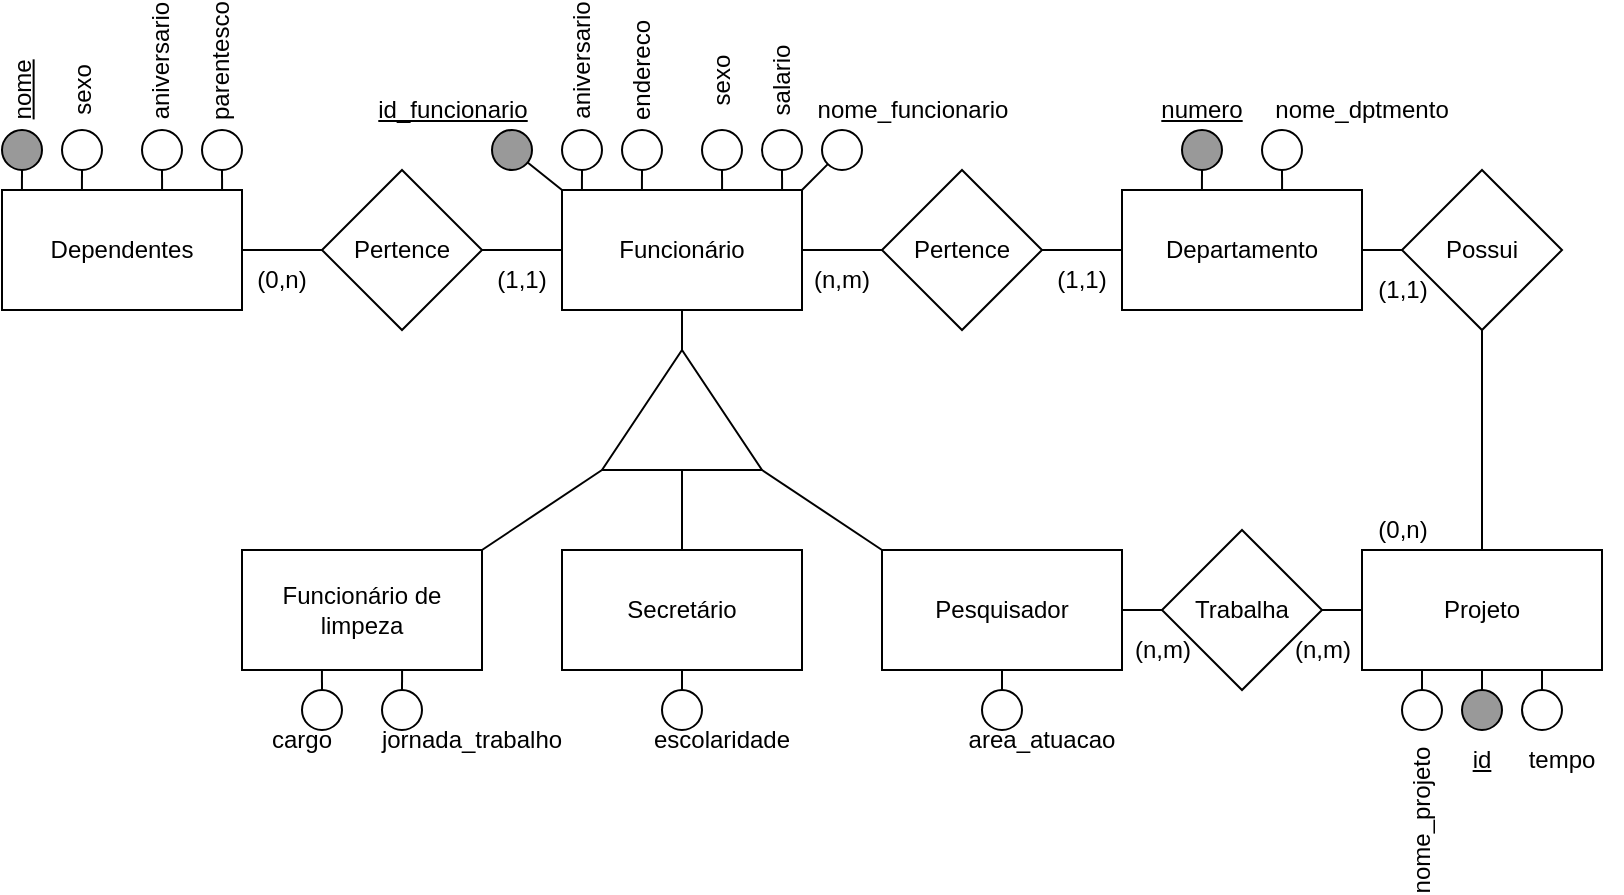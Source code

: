 <mxfile version="17.4.5" type="github">
  <diagram id="7Qw6pbEeIzk2xIP6izjz" name="Page-1">
    <mxGraphModel dx="1067" dy="483" grid="1" gridSize="10" guides="1" tooltips="1" connect="1" arrows="1" fold="1" page="1" pageScale="1" pageWidth="827" pageHeight="1169" math="0" shadow="0">
      <root>
        <mxCell id="0" />
        <mxCell id="1" parent="0" />
        <mxCell id="CRHBmkcnd31kH2aSU4Qs-1" value="Funcionário" style="rounded=0;whiteSpace=wrap;html=1;" parent="1" vertex="1">
          <mxGeometry x="280" y="150" width="120" height="60" as="geometry" />
        </mxCell>
        <mxCell id="CRHBmkcnd31kH2aSU4Qs-2" value="" style="triangle;whiteSpace=wrap;html=1;rotation=-90;" parent="1" vertex="1">
          <mxGeometry x="310" y="220" width="60" height="80" as="geometry" />
        </mxCell>
        <mxCell id="CRHBmkcnd31kH2aSU4Qs-3" value="" style="endArrow=none;html=1;rounded=0;" parent="1" source="CRHBmkcnd31kH2aSU4Qs-2" target="CRHBmkcnd31kH2aSU4Qs-1" edge="1">
          <mxGeometry width="50" height="50" relative="1" as="geometry">
            <mxPoint x="268.378" y="242.432" as="sourcePoint" />
            <mxPoint x="180" y="260" as="targetPoint" />
          </mxGeometry>
        </mxCell>
        <mxCell id="CRHBmkcnd31kH2aSU4Qs-4" value="Funcionário de limpeza" style="rounded=0;whiteSpace=wrap;html=1;" parent="1" vertex="1">
          <mxGeometry x="120" y="330" width="120" height="60" as="geometry" />
        </mxCell>
        <mxCell id="CRHBmkcnd31kH2aSU4Qs-5" value="Secretário" style="rounded=0;whiteSpace=wrap;html=1;" parent="1" vertex="1">
          <mxGeometry x="280" y="330" width="120" height="60" as="geometry" />
        </mxCell>
        <mxCell id="CRHBmkcnd31kH2aSU4Qs-6" value="Pesquisador" style="rounded=0;whiteSpace=wrap;html=1;" parent="1" vertex="1">
          <mxGeometry x="440" y="330" width="120" height="60" as="geometry" />
        </mxCell>
        <mxCell id="CRHBmkcnd31kH2aSU4Qs-7" value="" style="endArrow=none;html=1;rounded=0;exitX=1;exitY=0;exitDx=0;exitDy=0;entryX=0;entryY=0;entryDx=0;entryDy=0;entryPerimeter=0;" parent="1" source="CRHBmkcnd31kH2aSU4Qs-4" target="CRHBmkcnd31kH2aSU4Qs-2" edge="1">
          <mxGeometry width="50" height="50" relative="1" as="geometry">
            <mxPoint x="220" y="330" as="sourcePoint" />
            <mxPoint x="250" y="290" as="targetPoint" />
          </mxGeometry>
        </mxCell>
        <mxCell id="CRHBmkcnd31kH2aSU4Qs-8" value="" style="endArrow=none;html=1;rounded=0;" parent="1" source="CRHBmkcnd31kH2aSU4Qs-2" target="CRHBmkcnd31kH2aSU4Qs-5" edge="1">
          <mxGeometry width="50" height="50" relative="1" as="geometry">
            <mxPoint x="330" y="270" as="sourcePoint" />
            <mxPoint x="380" y="220" as="targetPoint" />
          </mxGeometry>
        </mxCell>
        <mxCell id="CRHBmkcnd31kH2aSU4Qs-9" value="" style="endArrow=none;html=1;rounded=0;entryX=0;entryY=1;entryDx=0;entryDy=0;entryPerimeter=0;" parent="1" target="CRHBmkcnd31kH2aSU4Qs-2" edge="1">
          <mxGeometry width="50" height="50" relative="1" as="geometry">
            <mxPoint x="440" y="330" as="sourcePoint" />
            <mxPoint x="380" y="300" as="targetPoint" />
          </mxGeometry>
        </mxCell>
        <mxCell id="CRHBmkcnd31kH2aSU4Qs-10" value="" style="ellipse;whiteSpace=wrap;html=1;aspect=fixed;fillColor=#999999;" parent="1" vertex="1">
          <mxGeometry x="245" y="120" width="20" height="20" as="geometry" />
        </mxCell>
        <mxCell id="CRHBmkcnd31kH2aSU4Qs-11" value="" style="ellipse;whiteSpace=wrap;html=1;aspect=fixed;" parent="1" vertex="1">
          <mxGeometry x="380" y="120" width="20" height="20" as="geometry" />
        </mxCell>
        <mxCell id="CRHBmkcnd31kH2aSU4Qs-12" value="" style="ellipse;whiteSpace=wrap;html=1;aspect=fixed;" parent="1" vertex="1">
          <mxGeometry x="310" y="120" width="20" height="20" as="geometry" />
        </mxCell>
        <mxCell id="CRHBmkcnd31kH2aSU4Qs-13" value="" style="ellipse;whiteSpace=wrap;html=1;aspect=fixed;" parent="1" vertex="1">
          <mxGeometry x="280" y="120" width="20" height="20" as="geometry" />
        </mxCell>
        <mxCell id="CRHBmkcnd31kH2aSU4Qs-14" value="" style="ellipse;whiteSpace=wrap;html=1;aspect=fixed;" parent="1" vertex="1">
          <mxGeometry x="350" y="120" width="20" height="20" as="geometry" />
        </mxCell>
        <mxCell id="CRHBmkcnd31kH2aSU4Qs-15" value="" style="endArrow=none;html=1;rounded=0;exitX=0;exitY=0;exitDx=0;exitDy=0;" parent="1" source="CRHBmkcnd31kH2aSU4Qs-1" target="CRHBmkcnd31kH2aSU4Qs-10" edge="1">
          <mxGeometry width="50" height="50" relative="1" as="geometry">
            <mxPoint x="145" y="215" as="sourcePoint" />
            <mxPoint x="195" y="165" as="targetPoint" />
          </mxGeometry>
        </mxCell>
        <mxCell id="CRHBmkcnd31kH2aSU4Qs-16" value="" style="endArrow=none;html=1;rounded=0;exitX=0.083;exitY=0;exitDx=0;exitDy=0;exitPerimeter=0;" parent="1" source="CRHBmkcnd31kH2aSU4Qs-1" target="CRHBmkcnd31kH2aSU4Qs-13" edge="1">
          <mxGeometry width="50" height="50" relative="1" as="geometry">
            <mxPoint x="145" y="225" as="sourcePoint" />
            <mxPoint x="195" y="175" as="targetPoint" />
          </mxGeometry>
        </mxCell>
        <mxCell id="CRHBmkcnd31kH2aSU4Qs-17" value="" style="endArrow=none;html=1;rounded=0;entryX=0.917;entryY=0;entryDx=0;entryDy=0;entryPerimeter=0;" parent="1" source="CRHBmkcnd31kH2aSU4Qs-11" target="CRHBmkcnd31kH2aSU4Qs-1" edge="1">
          <mxGeometry width="50" height="50" relative="1" as="geometry">
            <mxPoint x="335" y="185" as="sourcePoint" />
            <mxPoint x="335" y="155" as="targetPoint" />
          </mxGeometry>
        </mxCell>
        <mxCell id="CRHBmkcnd31kH2aSU4Qs-18" value="" style="endArrow=none;html=1;rounded=0;exitX=0.667;exitY=0;exitDx=0;exitDy=0;exitPerimeter=0;" parent="1" source="CRHBmkcnd31kH2aSU4Qs-1" target="CRHBmkcnd31kH2aSU4Qs-14" edge="1">
          <mxGeometry width="50" height="50" relative="1" as="geometry">
            <mxPoint x="175" y="205" as="sourcePoint" />
            <mxPoint x="225" y="155" as="targetPoint" />
          </mxGeometry>
        </mxCell>
        <mxCell id="CRHBmkcnd31kH2aSU4Qs-19" value="" style="endArrow=none;html=1;rounded=0;exitX=0.333;exitY=0;exitDx=0;exitDy=0;exitPerimeter=0;" parent="1" source="CRHBmkcnd31kH2aSU4Qs-1" target="CRHBmkcnd31kH2aSU4Qs-12" edge="1">
          <mxGeometry width="50" height="50" relative="1" as="geometry">
            <mxPoint x="155" y="205" as="sourcePoint" />
            <mxPoint x="205" y="155" as="targetPoint" />
          </mxGeometry>
        </mxCell>
        <mxCell id="CRHBmkcnd31kH2aSU4Qs-20" value="&lt;u&gt;id_funcionario&lt;/u&gt;" style="text;html=1;align=center;verticalAlign=middle;resizable=0;points=[];autosize=1;strokeColor=none;fillColor=none;rotation=0;" parent="1" vertex="1">
          <mxGeometry x="180" y="100" width="90" height="20" as="geometry" />
        </mxCell>
        <mxCell id="CRHBmkcnd31kH2aSU4Qs-21" value="" style="ellipse;whiteSpace=wrap;html=1;aspect=fixed;" parent="1" vertex="1">
          <mxGeometry x="410" y="120" width="20" height="20" as="geometry" />
        </mxCell>
        <mxCell id="CRHBmkcnd31kH2aSU4Qs-23" value="" style="endArrow=none;html=1;rounded=0;exitX=1;exitY=0;exitDx=0;exitDy=0;" parent="1" source="CRHBmkcnd31kH2aSU4Qs-1" target="CRHBmkcnd31kH2aSU4Qs-21" edge="1">
          <mxGeometry width="50" height="50" relative="1" as="geometry">
            <mxPoint x="347.93" y="157.93" as="sourcePoint" />
            <mxPoint x="335.001" y="145.001" as="targetPoint" />
          </mxGeometry>
        </mxCell>
        <mxCell id="iezXjp6sgA-Jna7iGOo4-1" value="nome_funcionario" style="text;html=1;align=center;verticalAlign=middle;resizable=0;points=[];autosize=1;strokeColor=none;fillColor=none;rotation=0;" vertex="1" parent="1">
          <mxGeometry x="400" y="100" width="110" height="20" as="geometry" />
        </mxCell>
        <mxCell id="iezXjp6sgA-Jna7iGOo4-2" value="endereco" style="text;html=1;strokeColor=none;fillColor=none;align=center;verticalAlign=middle;whiteSpace=wrap;rounded=0;rotation=-90;" vertex="1" parent="1">
          <mxGeometry x="290" y="75" width="60" height="30" as="geometry" />
        </mxCell>
        <mxCell id="iezXjp6sgA-Jna7iGOo4-3" value="sexo" style="text;html=1;strokeColor=none;fillColor=none;align=center;verticalAlign=middle;whiteSpace=wrap;rounded=0;rotation=-90;" vertex="1" parent="1">
          <mxGeometry x="330" y="80" width="60" height="30" as="geometry" />
        </mxCell>
        <mxCell id="iezXjp6sgA-Jna7iGOo4-4" value="salario" style="text;html=1;strokeColor=none;fillColor=none;align=center;verticalAlign=middle;whiteSpace=wrap;rounded=0;rotation=-90;" vertex="1" parent="1">
          <mxGeometry x="360" y="80" width="60" height="30" as="geometry" />
        </mxCell>
        <mxCell id="iezXjp6sgA-Jna7iGOo4-5" value="aniversario" style="text;html=1;strokeColor=none;fillColor=none;align=center;verticalAlign=middle;whiteSpace=wrap;rounded=0;rotation=-90;" vertex="1" parent="1">
          <mxGeometry x="260" y="70" width="60" height="30" as="geometry" />
        </mxCell>
        <mxCell id="iezXjp6sgA-Jna7iGOo4-7" value="" style="ellipse;whiteSpace=wrap;html=1;aspect=fixed;" vertex="1" parent="1">
          <mxGeometry x="150" y="400" width="20" height="20" as="geometry" />
        </mxCell>
        <mxCell id="iezXjp6sgA-Jna7iGOo4-8" value="" style="ellipse;whiteSpace=wrap;html=1;aspect=fixed;" vertex="1" parent="1">
          <mxGeometry x="330" y="400" width="20" height="20" as="geometry" />
        </mxCell>
        <mxCell id="iezXjp6sgA-Jna7iGOo4-10" value="" style="ellipse;whiteSpace=wrap;html=1;aspect=fixed;" vertex="1" parent="1">
          <mxGeometry x="190" y="400" width="20" height="20" as="geometry" />
        </mxCell>
        <mxCell id="iezXjp6sgA-Jna7iGOo4-11" value="" style="ellipse;whiteSpace=wrap;html=1;aspect=fixed;" vertex="1" parent="1">
          <mxGeometry x="490" y="400" width="20" height="20" as="geometry" />
        </mxCell>
        <mxCell id="iezXjp6sgA-Jna7iGOo4-12" value="area_atuacao" style="text;html=1;strokeColor=none;fillColor=none;align=center;verticalAlign=middle;whiteSpace=wrap;rounded=0;rotation=0;" vertex="1" parent="1">
          <mxGeometry x="490" y="410" width="60" height="30" as="geometry" />
        </mxCell>
        <mxCell id="iezXjp6sgA-Jna7iGOo4-13" value="escolaridade" style="text;html=1;strokeColor=none;fillColor=none;align=center;verticalAlign=middle;whiteSpace=wrap;rounded=0;rotation=0;" vertex="1" parent="1">
          <mxGeometry x="330" y="410" width="60" height="30" as="geometry" />
        </mxCell>
        <mxCell id="iezXjp6sgA-Jna7iGOo4-14" value="cargo" style="text;html=1;strokeColor=none;fillColor=none;align=center;verticalAlign=middle;whiteSpace=wrap;rounded=0;rotation=0;" vertex="1" parent="1">
          <mxGeometry x="120" y="410" width="60" height="30" as="geometry" />
        </mxCell>
        <mxCell id="iezXjp6sgA-Jna7iGOo4-15" value="jornada_trabalho" style="text;html=1;strokeColor=none;fillColor=none;align=center;verticalAlign=middle;whiteSpace=wrap;rounded=0;rotation=0;" vertex="1" parent="1">
          <mxGeometry x="205" y="410" width="60" height="30" as="geometry" />
        </mxCell>
        <mxCell id="iezXjp6sgA-Jna7iGOo4-16" value="" style="endArrow=none;html=1;rounded=0;entryX=0.333;entryY=1;entryDx=0;entryDy=0;entryPerimeter=0;" edge="1" parent="1" source="iezXjp6sgA-Jna7iGOo4-7" target="CRHBmkcnd31kH2aSU4Qs-4">
          <mxGeometry width="50" height="50" relative="1" as="geometry">
            <mxPoint x="-30" y="470" as="sourcePoint" />
            <mxPoint x="20" y="420" as="targetPoint" />
          </mxGeometry>
        </mxCell>
        <mxCell id="iezXjp6sgA-Jna7iGOo4-17" value="" style="endArrow=none;html=1;rounded=0;" edge="1" parent="1" source="CRHBmkcnd31kH2aSU4Qs-5" target="iezXjp6sgA-Jna7iGOo4-8">
          <mxGeometry width="50" height="50" relative="1" as="geometry">
            <mxPoint x="150" y="470" as="sourcePoint" />
            <mxPoint x="200" y="420" as="targetPoint" />
          </mxGeometry>
        </mxCell>
        <mxCell id="iezXjp6sgA-Jna7iGOo4-18" value="" style="endArrow=none;html=1;rounded=0;exitX=0.667;exitY=1;exitDx=0;exitDy=0;exitPerimeter=0;" edge="1" parent="1" source="CRHBmkcnd31kH2aSU4Qs-4" target="iezXjp6sgA-Jna7iGOo4-10">
          <mxGeometry width="50" height="50" relative="1" as="geometry">
            <mxPoint x="310" y="490" as="sourcePoint" />
            <mxPoint x="360" y="440" as="targetPoint" />
          </mxGeometry>
        </mxCell>
        <mxCell id="iezXjp6sgA-Jna7iGOo4-19" value="" style="endArrow=none;html=1;rounded=0;" edge="1" parent="1" source="iezXjp6sgA-Jna7iGOo4-11" target="CRHBmkcnd31kH2aSU4Qs-6">
          <mxGeometry width="50" height="50" relative="1" as="geometry">
            <mxPoint x="409.96" y="400.0" as="sourcePoint" />
            <mxPoint x="410" y="410.0" as="targetPoint" />
          </mxGeometry>
        </mxCell>
        <mxCell id="iezXjp6sgA-Jna7iGOo4-20" value="Pertence" style="rhombus;whiteSpace=wrap;html=1;" vertex="1" parent="1">
          <mxGeometry x="440" y="140" width="80" height="80" as="geometry" />
        </mxCell>
        <mxCell id="iezXjp6sgA-Jna7iGOo4-21" value="" style="endArrow=none;html=1;rounded=0;" edge="1" parent="1" source="CRHBmkcnd31kH2aSU4Qs-1" target="iezXjp6sgA-Jna7iGOo4-20">
          <mxGeometry width="50" height="50" relative="1" as="geometry">
            <mxPoint x="125" y="265" as="sourcePoint" />
            <mxPoint x="175" y="215" as="targetPoint" />
          </mxGeometry>
        </mxCell>
        <mxCell id="iezXjp6sgA-Jna7iGOo4-22" value="Departamento" style="rounded=0;whiteSpace=wrap;html=1;" vertex="1" parent="1">
          <mxGeometry x="560" y="150" width="120" height="60" as="geometry" />
        </mxCell>
        <mxCell id="iezXjp6sgA-Jna7iGOo4-23" value="" style="endArrow=none;html=1;rounded=0;" edge="1" parent="1" source="iezXjp6sgA-Jna7iGOo4-20" target="iezXjp6sgA-Jna7iGOo4-22">
          <mxGeometry width="50" height="50" relative="1" as="geometry">
            <mxPoint x="465" y="185" as="sourcePoint" />
            <mxPoint x="515" y="135" as="targetPoint" />
          </mxGeometry>
        </mxCell>
        <mxCell id="iezXjp6sgA-Jna7iGOo4-24" value="(1,1)" style="text;html=1;strokeColor=none;fillColor=none;align=center;verticalAlign=middle;whiteSpace=wrap;rounded=0;" vertex="1" parent="1">
          <mxGeometry x="510" y="180" width="60" height="30" as="geometry" />
        </mxCell>
        <mxCell id="iezXjp6sgA-Jna7iGOo4-25" value="(n,m)" style="text;html=1;strokeColor=none;fillColor=none;align=center;verticalAlign=middle;whiteSpace=wrap;rounded=0;" vertex="1" parent="1">
          <mxGeometry x="390" y="180" width="60" height="30" as="geometry" />
        </mxCell>
        <mxCell id="iezXjp6sgA-Jna7iGOo4-26" value="" style="ellipse;whiteSpace=wrap;html=1;aspect=fixed;fillColor=#999999;" vertex="1" parent="1">
          <mxGeometry x="590" y="120" width="20" height="20" as="geometry" />
        </mxCell>
        <mxCell id="iezXjp6sgA-Jna7iGOo4-27" value="" style="ellipse;whiteSpace=wrap;html=1;aspect=fixed;" vertex="1" parent="1">
          <mxGeometry x="630" y="120" width="20" height="20" as="geometry" />
        </mxCell>
        <mxCell id="iezXjp6sgA-Jna7iGOo4-28" value="" style="endArrow=none;html=1;rounded=0;entryX=0.333;entryY=0;entryDx=0;entryDy=0;entryPerimeter=0;" edge="1" parent="1" source="iezXjp6sgA-Jna7iGOo4-26" target="iezXjp6sgA-Jna7iGOo4-22">
          <mxGeometry width="50" height="50" relative="1" as="geometry">
            <mxPoint x="495" y="305" as="sourcePoint" />
            <mxPoint x="545" y="255" as="targetPoint" />
          </mxGeometry>
        </mxCell>
        <mxCell id="iezXjp6sgA-Jna7iGOo4-29" value="" style="endArrow=none;html=1;rounded=0;exitX=0.667;exitY=0;exitDx=0;exitDy=0;exitPerimeter=0;" edge="1" parent="1" source="iezXjp6sgA-Jna7iGOo4-22" target="iezXjp6sgA-Jna7iGOo4-27">
          <mxGeometry width="50" height="50" relative="1" as="geometry">
            <mxPoint x="575" y="145" as="sourcePoint" />
            <mxPoint x="625" y="95" as="targetPoint" />
          </mxGeometry>
        </mxCell>
        <mxCell id="iezXjp6sgA-Jna7iGOo4-30" value="&lt;u&gt;numero&lt;/u&gt;" style="text;html=1;strokeColor=none;fillColor=none;align=center;verticalAlign=middle;whiteSpace=wrap;rounded=0;rotation=0;" vertex="1" parent="1">
          <mxGeometry x="570" y="95" width="60" height="30" as="geometry" />
        </mxCell>
        <mxCell id="iezXjp6sgA-Jna7iGOo4-31" value="nome_dptmento" style="text;html=1;strokeColor=none;fillColor=none;align=center;verticalAlign=middle;whiteSpace=wrap;rounded=0;rotation=0;" vertex="1" parent="1">
          <mxGeometry x="650" y="95" width="60" height="30" as="geometry" />
        </mxCell>
        <mxCell id="iezXjp6sgA-Jna7iGOo4-34" value="Possui" style="rhombus;whiteSpace=wrap;html=1;fillColor=#FFFFFF;" vertex="1" parent="1">
          <mxGeometry x="700" y="140" width="80" height="80" as="geometry" />
        </mxCell>
        <mxCell id="iezXjp6sgA-Jna7iGOo4-35" value="Projeto" style="rounded=0;whiteSpace=wrap;html=1;fillColor=#FFFFFF;" vertex="1" parent="1">
          <mxGeometry x="680" y="330" width="120" height="60" as="geometry" />
        </mxCell>
        <mxCell id="iezXjp6sgA-Jna7iGOo4-36" value="" style="endArrow=none;html=1;rounded=0;" edge="1" parent="1" source="iezXjp6sgA-Jna7iGOo4-22" target="iezXjp6sgA-Jna7iGOo4-34">
          <mxGeometry width="50" height="50" relative="1" as="geometry">
            <mxPoint x="620" y="210" as="sourcePoint" />
            <mxPoint x="670" y="160" as="targetPoint" />
          </mxGeometry>
        </mxCell>
        <mxCell id="iezXjp6sgA-Jna7iGOo4-38" value="" style="endArrow=none;html=1;rounded=0;" edge="1" parent="1" source="iezXjp6sgA-Jna7iGOo4-34" target="iezXjp6sgA-Jna7iGOo4-35">
          <mxGeometry width="50" height="50" relative="1" as="geometry">
            <mxPoint x="490" y="370" as="sourcePoint" />
            <mxPoint x="670" y="370" as="targetPoint" />
          </mxGeometry>
        </mxCell>
        <mxCell id="iezXjp6sgA-Jna7iGOo4-39" value="(1,1)" style="text;html=1;align=center;verticalAlign=middle;resizable=0;points=[];autosize=1;strokeColor=none;fillColor=none;" vertex="1" parent="1">
          <mxGeometry x="680" y="190" width="40" height="20" as="geometry" />
        </mxCell>
        <mxCell id="iezXjp6sgA-Jna7iGOo4-40" value="(0,n)" style="text;html=1;align=center;verticalAlign=middle;resizable=0;points=[];autosize=1;strokeColor=none;fillColor=none;" vertex="1" parent="1">
          <mxGeometry x="680" y="310" width="40" height="20" as="geometry" />
        </mxCell>
        <mxCell id="iezXjp6sgA-Jna7iGOo4-41" value="Trabalha" style="rhombus;whiteSpace=wrap;html=1;fillColor=#FFFFFF;" vertex="1" parent="1">
          <mxGeometry x="580" y="320" width="80" height="80" as="geometry" />
        </mxCell>
        <mxCell id="iezXjp6sgA-Jna7iGOo4-42" value="" style="endArrow=none;html=1;rounded=0;" edge="1" parent="1" source="CRHBmkcnd31kH2aSU4Qs-6" target="iezXjp6sgA-Jna7iGOo4-41">
          <mxGeometry width="50" height="50" relative="1" as="geometry">
            <mxPoint x="470" y="470" as="sourcePoint" />
            <mxPoint x="520" y="420" as="targetPoint" />
          </mxGeometry>
        </mxCell>
        <mxCell id="iezXjp6sgA-Jna7iGOo4-43" value="" style="endArrow=none;html=1;rounded=0;" edge="1" parent="1" source="iezXjp6sgA-Jna7iGOo4-35" target="iezXjp6sgA-Jna7iGOo4-41">
          <mxGeometry width="50" height="50" relative="1" as="geometry">
            <mxPoint x="490" y="370" as="sourcePoint" />
            <mxPoint x="550" y="370" as="targetPoint" />
          </mxGeometry>
        </mxCell>
        <mxCell id="iezXjp6sgA-Jna7iGOo4-44" value="(n,m)" style="text;html=1;align=center;verticalAlign=middle;resizable=0;points=[];autosize=1;strokeColor=none;fillColor=none;" vertex="1" parent="1">
          <mxGeometry x="560" y="370" width="40" height="20" as="geometry" />
        </mxCell>
        <mxCell id="iezXjp6sgA-Jna7iGOo4-45" value="(n,m)" style="text;html=1;align=center;verticalAlign=middle;resizable=0;points=[];autosize=1;strokeColor=none;fillColor=none;" vertex="1" parent="1">
          <mxGeometry x="640" y="370" width="40" height="20" as="geometry" />
        </mxCell>
        <mxCell id="iezXjp6sgA-Jna7iGOo4-46" value="" style="ellipse;whiteSpace=wrap;html=1;aspect=fixed;fillColor=#999999;" vertex="1" parent="1">
          <mxGeometry x="730" y="400" width="20" height="20" as="geometry" />
        </mxCell>
        <mxCell id="iezXjp6sgA-Jna7iGOo4-47" value="" style="ellipse;whiteSpace=wrap;html=1;aspect=fixed;fillColor=#FFFFFF;" vertex="1" parent="1">
          <mxGeometry x="700" y="400" width="20" height="20" as="geometry" />
        </mxCell>
        <mxCell id="iezXjp6sgA-Jna7iGOo4-48" value="" style="ellipse;whiteSpace=wrap;html=1;aspect=fixed;" vertex="1" parent="1">
          <mxGeometry x="760" y="400" width="20" height="20" as="geometry" />
        </mxCell>
        <mxCell id="iezXjp6sgA-Jna7iGOo4-49" value="" style="endArrow=none;html=1;rounded=0;" edge="1" parent="1" source="iezXjp6sgA-Jna7iGOo4-35" target="iezXjp6sgA-Jna7iGOo4-46">
          <mxGeometry width="50" height="50" relative="1" as="geometry">
            <mxPoint x="640" y="490" as="sourcePoint" />
            <mxPoint x="690" y="440" as="targetPoint" />
          </mxGeometry>
        </mxCell>
        <mxCell id="iezXjp6sgA-Jna7iGOo4-50" value="" style="endArrow=none;html=1;rounded=0;exitX=0.75;exitY=1;exitDx=0;exitDy=0;" edge="1" parent="1" source="iezXjp6sgA-Jna7iGOo4-35" target="iezXjp6sgA-Jna7iGOo4-48">
          <mxGeometry width="50" height="50" relative="1" as="geometry">
            <mxPoint x="750" y="400" as="sourcePoint" />
            <mxPoint x="750" y="410" as="targetPoint" />
          </mxGeometry>
        </mxCell>
        <mxCell id="iezXjp6sgA-Jna7iGOo4-51" value="" style="endArrow=none;html=1;rounded=0;entryX=0.25;entryY=1;entryDx=0;entryDy=0;" edge="1" parent="1" source="iezXjp6sgA-Jna7iGOo4-47" target="iezXjp6sgA-Jna7iGOo4-35">
          <mxGeometry width="50" height="50" relative="1" as="geometry">
            <mxPoint x="780" y="400" as="sourcePoint" />
            <mxPoint x="780" y="410" as="targetPoint" />
          </mxGeometry>
        </mxCell>
        <mxCell id="iezXjp6sgA-Jna7iGOo4-52" value="nome_projeto" style="text;html=1;strokeColor=none;fillColor=none;align=center;verticalAlign=middle;whiteSpace=wrap;rounded=0;rotation=-90;" vertex="1" parent="1">
          <mxGeometry x="680" y="450" width="60" height="30" as="geometry" />
        </mxCell>
        <mxCell id="iezXjp6sgA-Jna7iGOo4-53" value="&lt;u&gt;id&lt;/u&gt;" style="text;html=1;strokeColor=none;fillColor=none;align=center;verticalAlign=middle;whiteSpace=wrap;rounded=0;rotation=0;" vertex="1" parent="1">
          <mxGeometry x="710" y="420" width="60" height="30" as="geometry" />
        </mxCell>
        <mxCell id="iezXjp6sgA-Jna7iGOo4-54" value="tempo" style="text;html=1;strokeColor=none;fillColor=none;align=center;verticalAlign=middle;whiteSpace=wrap;rounded=0;rotation=0;" vertex="1" parent="1">
          <mxGeometry x="750" y="420" width="60" height="30" as="geometry" />
        </mxCell>
        <mxCell id="iezXjp6sgA-Jna7iGOo4-70" value="Pertence" style="rhombus;whiteSpace=wrap;html=1;fillColor=#FFFFFF;" vertex="1" parent="1">
          <mxGeometry x="160" y="140" width="80" height="80" as="geometry" />
        </mxCell>
        <mxCell id="iezXjp6sgA-Jna7iGOo4-71" value="Dependentes" style="rounded=0;whiteSpace=wrap;html=1;fillColor=#FFFFFF;" vertex="1" parent="1">
          <mxGeometry y="150" width="120" height="60" as="geometry" />
        </mxCell>
        <mxCell id="iezXjp6sgA-Jna7iGOo4-72" value="" style="endArrow=none;html=1;rounded=0;" edge="1" parent="1" source="CRHBmkcnd31kH2aSU4Qs-1" target="iezXjp6sgA-Jna7iGOo4-70">
          <mxGeometry width="50" height="50" relative="1" as="geometry">
            <mxPoint x="350" y="160" as="sourcePoint" />
            <mxPoint x="400" y="110" as="targetPoint" />
          </mxGeometry>
        </mxCell>
        <mxCell id="iezXjp6sgA-Jna7iGOo4-73" value="" style="endArrow=none;html=1;rounded=0;" edge="1" parent="1" source="iezXjp6sgA-Jna7iGOo4-71" target="iezXjp6sgA-Jna7iGOo4-70">
          <mxGeometry width="50" height="50" relative="1" as="geometry">
            <mxPoint x="350" y="160" as="sourcePoint" />
            <mxPoint x="400" y="110" as="targetPoint" />
          </mxGeometry>
        </mxCell>
        <mxCell id="iezXjp6sgA-Jna7iGOo4-74" value="(0,n)" style="text;html=1;strokeColor=none;fillColor=none;align=center;verticalAlign=middle;whiteSpace=wrap;rounded=0;" vertex="1" parent="1">
          <mxGeometry x="110" y="180" width="60" height="30" as="geometry" />
        </mxCell>
        <mxCell id="iezXjp6sgA-Jna7iGOo4-75" value="(1,1)" style="text;html=1;strokeColor=none;fillColor=none;align=center;verticalAlign=middle;whiteSpace=wrap;rounded=0;" vertex="1" parent="1">
          <mxGeometry x="230" y="180" width="60" height="30" as="geometry" />
        </mxCell>
        <mxCell id="iezXjp6sgA-Jna7iGOo4-77" value="" style="ellipse;whiteSpace=wrap;html=1;aspect=fixed;fillColor=#FFFFFF;" vertex="1" parent="1">
          <mxGeometry x="30" y="120" width="20" height="20" as="geometry" />
        </mxCell>
        <mxCell id="iezXjp6sgA-Jna7iGOo4-78" value="" style="ellipse;whiteSpace=wrap;html=1;aspect=fixed;fillColor=#FFFFFF;" vertex="1" parent="1">
          <mxGeometry x="70" y="120" width="20" height="20" as="geometry" />
        </mxCell>
        <mxCell id="iezXjp6sgA-Jna7iGOo4-79" value="" style="ellipse;whiteSpace=wrap;html=1;aspect=fixed;fillColor=#FFFFFF;" vertex="1" parent="1">
          <mxGeometry x="100" y="120" width="20" height="20" as="geometry" />
        </mxCell>
        <mxCell id="iezXjp6sgA-Jna7iGOo4-80" value="" style="ellipse;whiteSpace=wrap;html=1;aspect=fixed;fillColor=#999999;" vertex="1" parent="1">
          <mxGeometry y="120" width="20" height="20" as="geometry" />
        </mxCell>
        <mxCell id="iezXjp6sgA-Jna7iGOo4-81" value="" style="endArrow=none;html=1;rounded=0;" edge="1" parent="1" target="iezXjp6sgA-Jna7iGOo4-71">
          <mxGeometry width="50" height="50" relative="1" as="geometry">
            <mxPoint y="200" as="sourcePoint" />
            <mxPoint x="50" y="150" as="targetPoint" />
          </mxGeometry>
        </mxCell>
        <mxCell id="iezXjp6sgA-Jna7iGOo4-83" value="" style="endArrow=none;html=1;rounded=0;exitX=0.667;exitY=0;exitDx=0;exitDy=0;exitPerimeter=0;" edge="1" parent="1" source="iezXjp6sgA-Jna7iGOo4-71" target="iezXjp6sgA-Jna7iGOo4-78">
          <mxGeometry width="50" height="50" relative="1" as="geometry">
            <mxPoint x="70" y="150" as="sourcePoint" />
            <mxPoint x="120" y="100" as="targetPoint" />
          </mxGeometry>
        </mxCell>
        <mxCell id="iezXjp6sgA-Jna7iGOo4-84" value="" style="endArrow=none;html=1;rounded=0;exitX=0.917;exitY=0;exitDx=0;exitDy=0;exitPerimeter=0;" edge="1" parent="1" source="iezXjp6sgA-Jna7iGOo4-71" target="iezXjp6sgA-Jna7iGOo4-79">
          <mxGeometry width="50" height="50" relative="1" as="geometry">
            <mxPoint x="90.04" y="160" as="sourcePoint" />
            <mxPoint x="90" y="150" as="targetPoint" />
          </mxGeometry>
        </mxCell>
        <mxCell id="iezXjp6sgA-Jna7iGOo4-85" value="" style="endArrow=none;html=1;rounded=0;exitX=0.333;exitY=0;exitDx=0;exitDy=0;exitPerimeter=0;" edge="1" parent="1" source="iezXjp6sgA-Jna7iGOo4-71" target="iezXjp6sgA-Jna7iGOo4-77">
          <mxGeometry width="50" height="50" relative="1" as="geometry">
            <mxPoint x="120.04" y="160" as="sourcePoint" />
            <mxPoint x="120" y="150" as="targetPoint" />
          </mxGeometry>
        </mxCell>
        <mxCell id="iezXjp6sgA-Jna7iGOo4-86" value="" style="endArrow=none;html=1;rounded=0;exitX=0.083;exitY=0;exitDx=0;exitDy=0;exitPerimeter=0;" edge="1" parent="1" source="iezXjp6sgA-Jna7iGOo4-71" target="iezXjp6sgA-Jna7iGOo4-80">
          <mxGeometry width="50" height="50" relative="1" as="geometry">
            <mxPoint x="49.96" y="160" as="sourcePoint" />
            <mxPoint x="50" y="150" as="targetPoint" />
          </mxGeometry>
        </mxCell>
        <mxCell id="iezXjp6sgA-Jna7iGOo4-87" value="&lt;u&gt;nome&lt;/u&gt;" style="text;html=1;strokeColor=none;fillColor=none;align=center;verticalAlign=middle;whiteSpace=wrap;rounded=0;rotation=-90;" vertex="1" parent="1">
          <mxGeometry x="-20" y="89.37" width="60" height="20.63" as="geometry" />
        </mxCell>
        <mxCell id="iezXjp6sgA-Jna7iGOo4-88" value="sexo" style="text;html=1;strokeColor=none;fillColor=none;align=center;verticalAlign=middle;whiteSpace=wrap;rounded=0;rotation=-90;" vertex="1" parent="1">
          <mxGeometry x="10" y="84.68" width="60" height="30" as="geometry" />
        </mxCell>
        <mxCell id="iezXjp6sgA-Jna7iGOo4-89" value="parentesco" style="text;html=1;strokeColor=none;fillColor=none;align=center;verticalAlign=middle;whiteSpace=wrap;rounded=0;rotation=-90;" vertex="1" parent="1">
          <mxGeometry x="80" y="70.32" width="60" height="30" as="geometry" />
        </mxCell>
        <mxCell id="iezXjp6sgA-Jna7iGOo4-90" value="aniversario" style="text;html=1;strokeColor=none;fillColor=none;align=center;verticalAlign=middle;whiteSpace=wrap;rounded=0;rotation=-90;" vertex="1" parent="1">
          <mxGeometry x="50" y="70.32" width="60" height="30" as="geometry" />
        </mxCell>
      </root>
    </mxGraphModel>
  </diagram>
</mxfile>
